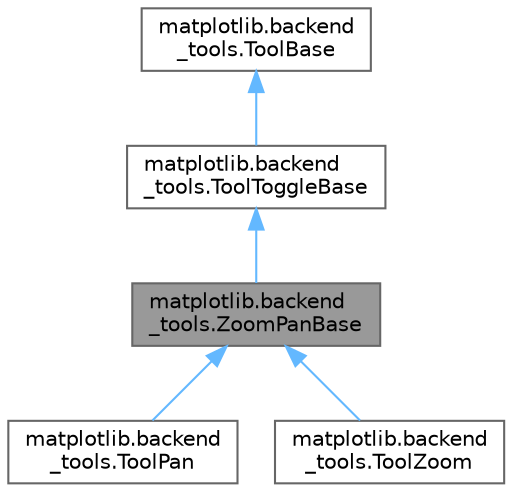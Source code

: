 digraph "matplotlib.backend_tools.ZoomPanBase"
{
 // LATEX_PDF_SIZE
  bgcolor="transparent";
  edge [fontname=Helvetica,fontsize=10,labelfontname=Helvetica,labelfontsize=10];
  node [fontname=Helvetica,fontsize=10,shape=box,height=0.2,width=0.4];
  Node1 [id="Node000001",label="matplotlib.backend\l_tools.ZoomPanBase",height=0.2,width=0.4,color="gray40", fillcolor="grey60", style="filled", fontcolor="black",tooltip=" "];
  Node2 -> Node1 [id="edge5_Node000001_Node000002",dir="back",color="steelblue1",style="solid",tooltip=" "];
  Node2 [id="Node000002",label="matplotlib.backend\l_tools.ToolToggleBase",height=0.2,width=0.4,color="gray40", fillcolor="white", style="filled",URL="$d8/dfa/classmatplotlib_1_1backend__tools_1_1ToolToggleBase.html",tooltip=" "];
  Node3 -> Node2 [id="edge6_Node000002_Node000003",dir="back",color="steelblue1",style="solid",tooltip=" "];
  Node3 [id="Node000003",label="matplotlib.backend\l_tools.ToolBase",height=0.2,width=0.4,color="gray40", fillcolor="white", style="filled",URL="$df/dcc/classmatplotlib_1_1backend__tools_1_1ToolBase.html",tooltip=" "];
  Node1 -> Node4 [id="edge7_Node000001_Node000004",dir="back",color="steelblue1",style="solid",tooltip=" "];
  Node4 [id="Node000004",label="matplotlib.backend\l_tools.ToolPan",height=0.2,width=0.4,color="gray40", fillcolor="white", style="filled",URL="$d3/d17/classmatplotlib_1_1backend__tools_1_1ToolPan.html",tooltip=" "];
  Node1 -> Node5 [id="edge8_Node000001_Node000005",dir="back",color="steelblue1",style="solid",tooltip=" "];
  Node5 [id="Node000005",label="matplotlib.backend\l_tools.ToolZoom",height=0.2,width=0.4,color="gray40", fillcolor="white", style="filled",URL="$d0/d13/classmatplotlib_1_1backend__tools_1_1ToolZoom.html",tooltip=" "];
}
